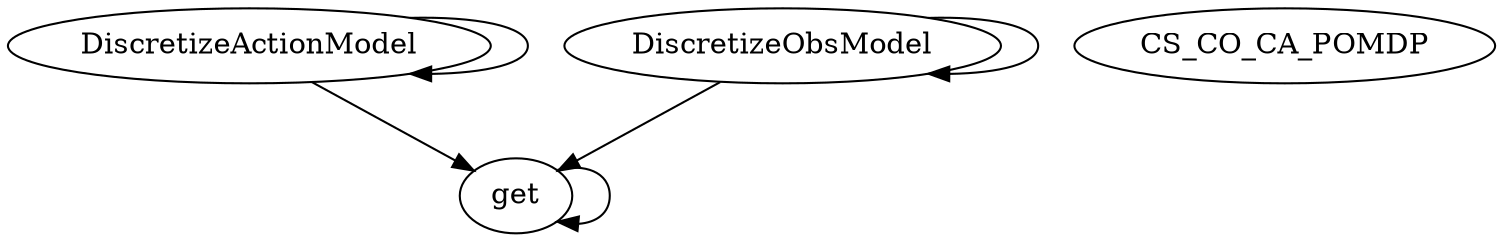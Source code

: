 /* Created by mdot for Matlab */
digraph m2html {
  DiscretizeActionModel -> DiscretizeActionModel;
  DiscretizeActionModel -> get;
  DiscretizeObsModel -> DiscretizeObsModel;
  DiscretizeObsModel -> get;
  get -> get;

  CS_CO_CA_POMDP [URL="CS_CO_CA_POMDP.html"];
  DiscretizeActionModel [URL="DiscretizeActionModel.html"];
  DiscretizeObsModel [URL="DiscretizeObsModel.html"];
  get [URL="get.html"];
}
